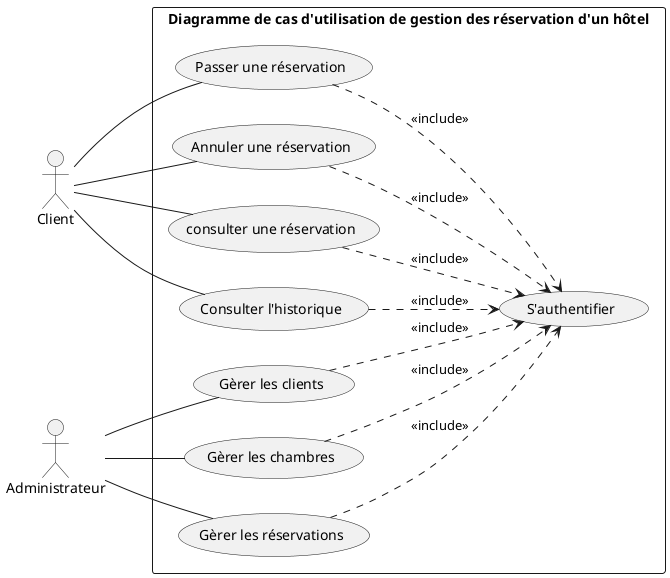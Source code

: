 @startuml
left to right direction
actor Client
actor Administrateur
rectangle "Diagramme de cas d'utilisation de gestion des réservation d'un hôtel" {
  usecase "Passer une réservation" as UC1
  usecase "Annuler une réservation" as UC2
  usecase "consulter une réservation" as UC3
  usecase "Consulter l'historique" as UC4
  usecase "S'authentifier" as UC5
  usecase "Gèrer les clients" as UC6
  usecase "Gèrer les chambres" as UC7
  usecase "Gèrer les réservations" as UC8
}
Client -- UC1
Client -- UC2
Client -- UC3
Client -- UC4
Administrateur -- UC6
Administrateur -- UC7
Administrateur -- UC8
UC1 ..> UC5 : <<include>>
UC2 ..> UC5 : <<include>>
UC3 ..> UC5 : <<include>>
UC4 ..> UC5 : <<include>>
UC6 ..> UC5 : <<include>>
UC7 ..> UC5 : <<include>>
UC8 ..> UC5 : <<include>>
@enduml